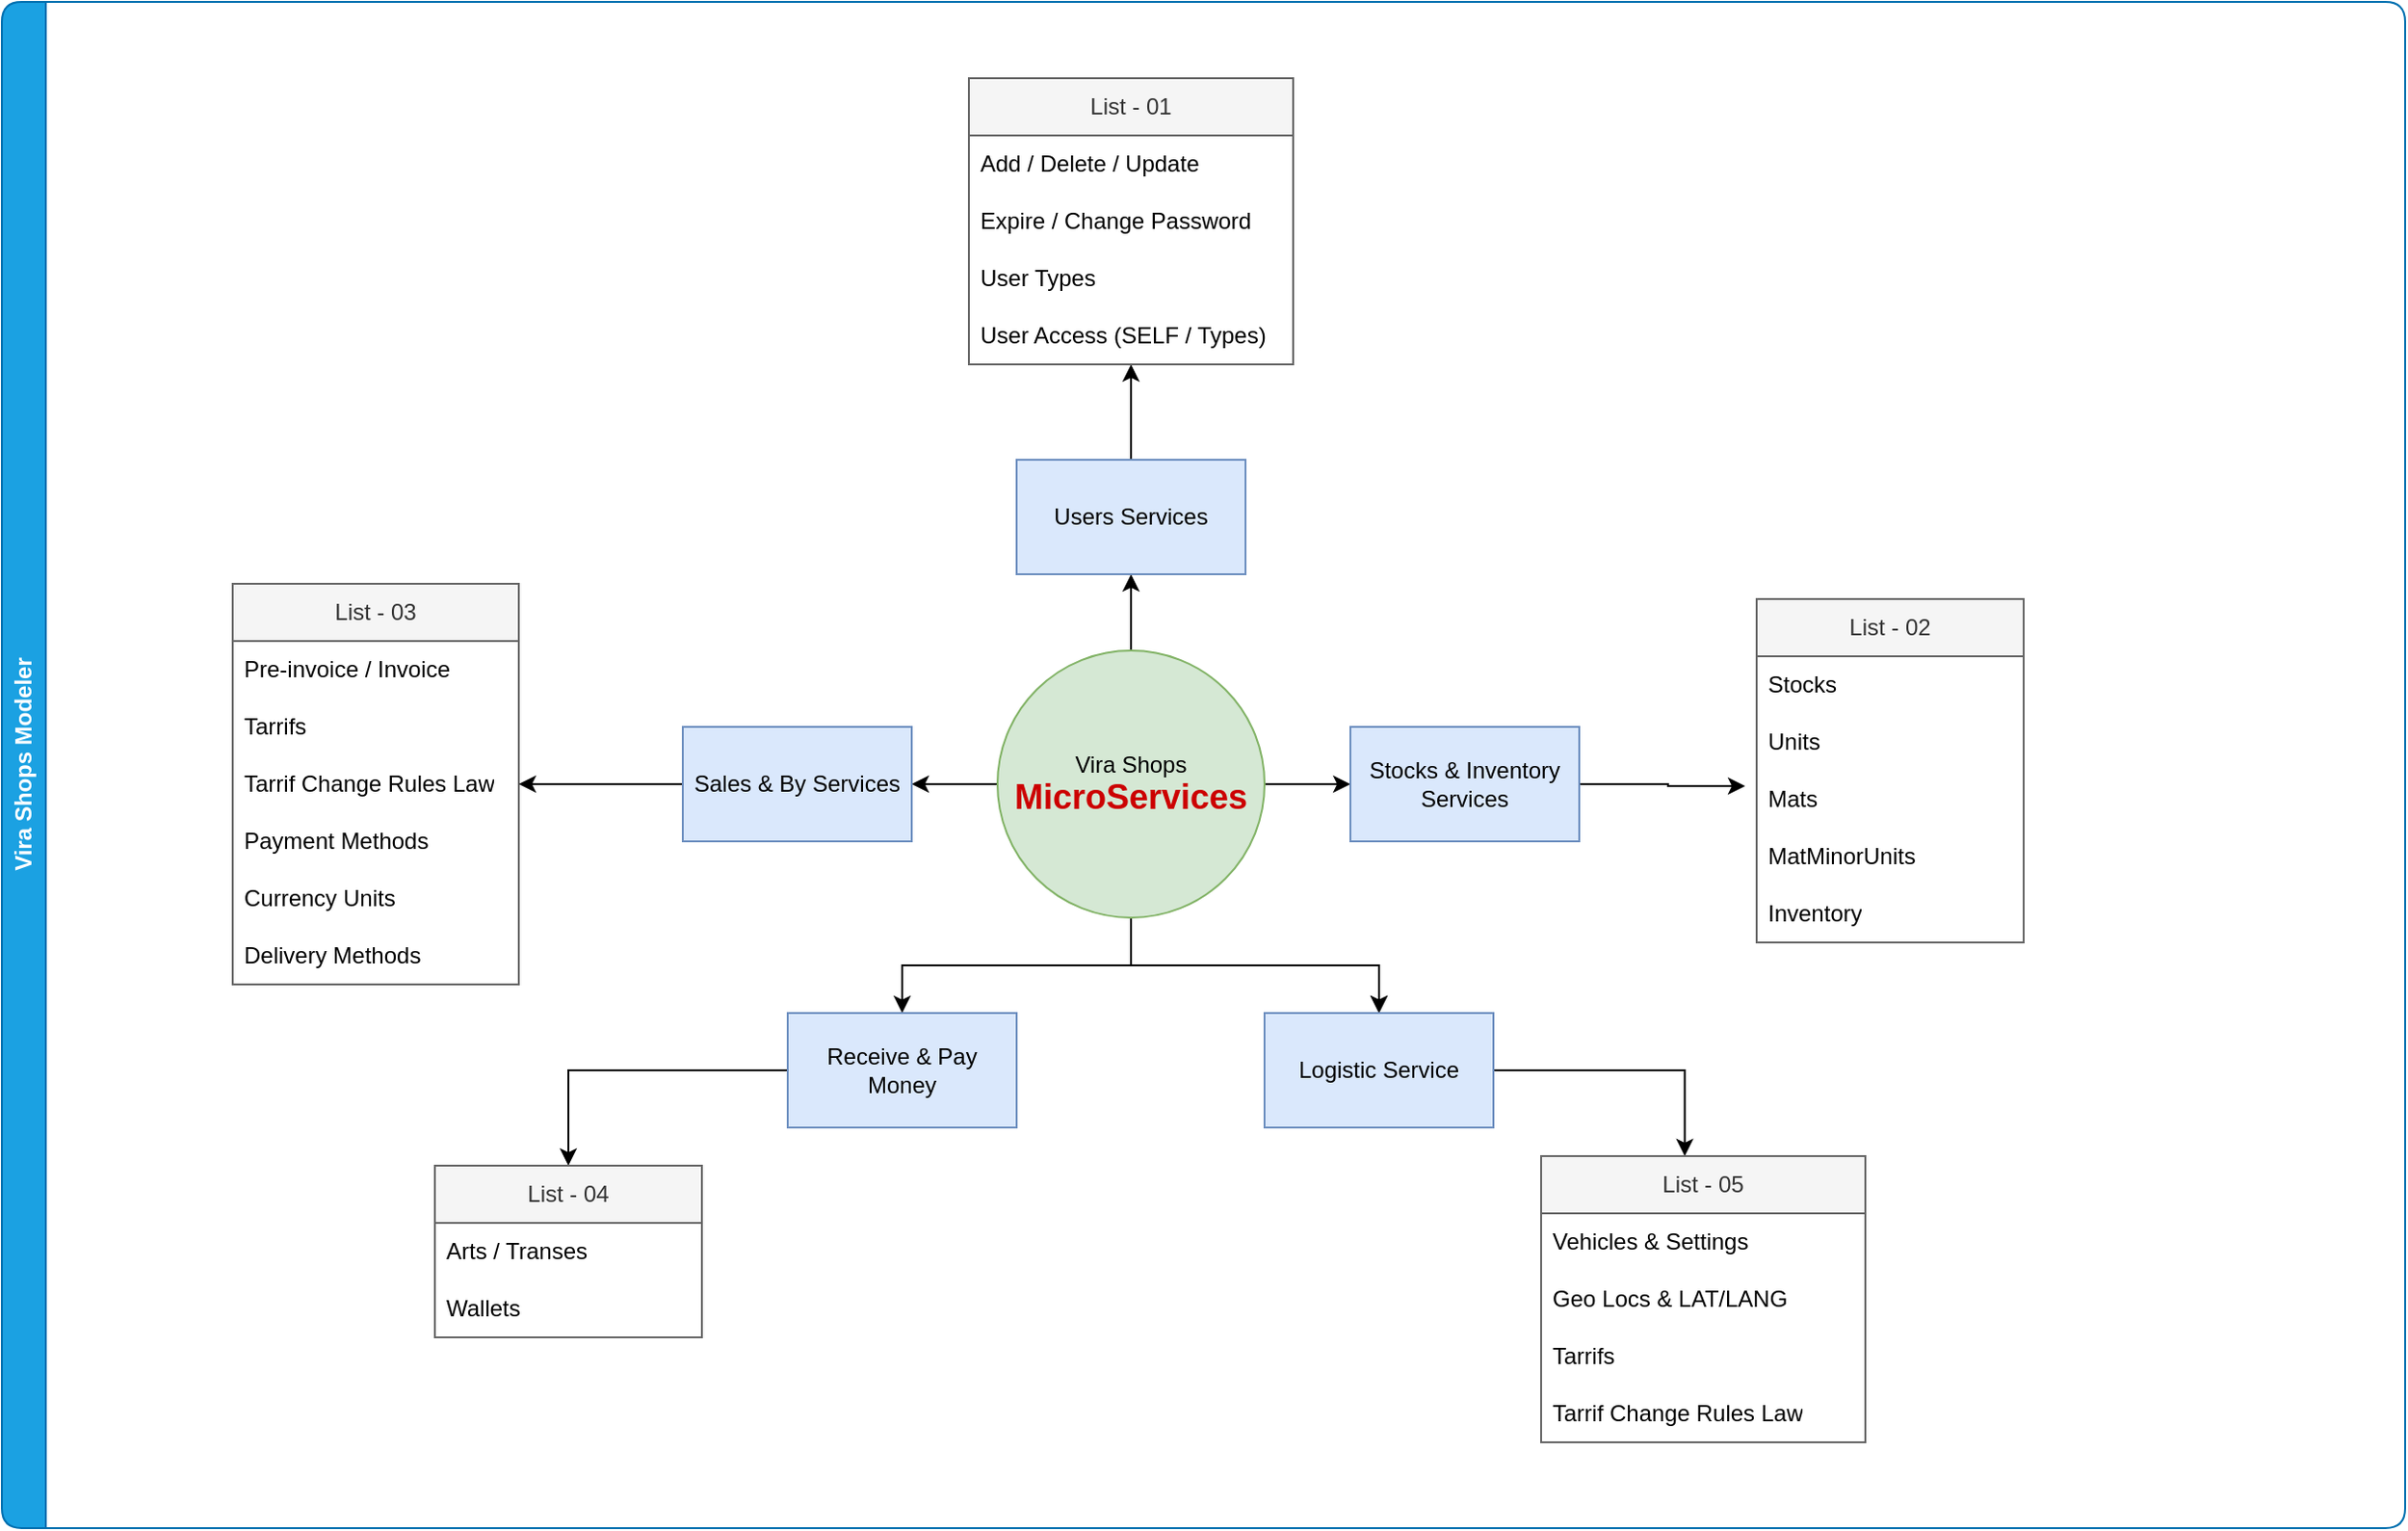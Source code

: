 <mxfile version="21.7.4" type="github">
  <diagram name="Page-1" id="nwzUWgBaMD1S-PIcgMs_">
    <mxGraphModel dx="7544" dy="4888" grid="1" gridSize="10" guides="1" tooltips="1" connect="1" arrows="1" fold="1" page="1" pageScale="1" pageWidth="1169" pageHeight="827" math="0" shadow="0">
      <root>
        <mxCell id="0" />
        <mxCell id="1" parent="0" />
        <mxCell id="Ln6C03SRQDHn4zueIUIS-55" value="Vira Shops Modeler" style="swimlane;horizontal=0;whiteSpace=wrap;html=1;fillColor=#1ba1e2;fontColor=#ffffff;strokeColor=#006EAF;swimlaneLine=1;shadow=0;rounded=1;gradientColor=none;swimlaneFillColor=none;" parent="1" vertex="1">
          <mxGeometry x="-4670" y="-3300" width="1260" height="800" as="geometry" />
        </mxCell>
        <mxCell id="Ln6C03SRQDHn4zueIUIS-28" value="List - 03" style="swimlane;fontStyle=0;childLayout=stackLayout;horizontal=1;startSize=30;horizontalStack=0;resizeParent=1;resizeParentMax=0;resizeLast=0;collapsible=1;marginBottom=0;whiteSpace=wrap;html=1;fillColor=#f5f5f5;fontColor=#333333;strokeColor=#666666;" parent="Ln6C03SRQDHn4zueIUIS-55" vertex="1">
          <mxGeometry x="121" y="305" width="150" height="210" as="geometry" />
        </mxCell>
        <mxCell id="Ln6C03SRQDHn4zueIUIS-29" value="Pre-invoice / Invoice" style="text;strokeColor=none;fillColor=none;align=left;verticalAlign=middle;spacingLeft=4;spacingRight=4;overflow=hidden;points=[[0,0.5],[1,0.5]];portConstraint=eastwest;rotatable=0;whiteSpace=wrap;html=1;" parent="Ln6C03SRQDHn4zueIUIS-28" vertex="1">
          <mxGeometry y="30" width="150" height="30" as="geometry" />
        </mxCell>
        <mxCell id="Ln6C03SRQDHn4zueIUIS-31" value="Tarrifs" style="text;strokeColor=none;fillColor=none;align=left;verticalAlign=middle;spacingLeft=4;spacingRight=4;overflow=hidden;points=[[0,0.5],[1,0.5]];portConstraint=eastwest;rotatable=0;whiteSpace=wrap;html=1;" parent="Ln6C03SRQDHn4zueIUIS-28" vertex="1">
          <mxGeometry y="60" width="150" height="30" as="geometry" />
        </mxCell>
        <mxCell id="Ln6C03SRQDHn4zueIUIS-33" value="Tarrif Change Rules Law" style="text;strokeColor=none;fillColor=none;align=left;verticalAlign=middle;spacingLeft=4;spacingRight=4;overflow=hidden;points=[[0,0.5],[1,0.5]];portConstraint=eastwest;rotatable=0;whiteSpace=wrap;html=1;" parent="Ln6C03SRQDHn4zueIUIS-28" vertex="1">
          <mxGeometry y="90" width="150" height="30" as="geometry" />
        </mxCell>
        <mxCell id="Ln6C03SRQDHn4zueIUIS-34" value="Payment Methods" style="text;strokeColor=none;fillColor=none;align=left;verticalAlign=middle;spacingLeft=4;spacingRight=4;overflow=hidden;points=[[0,0.5],[1,0.5]];portConstraint=eastwest;rotatable=0;whiteSpace=wrap;html=1;" parent="Ln6C03SRQDHn4zueIUIS-28" vertex="1">
          <mxGeometry y="120" width="150" height="30" as="geometry" />
        </mxCell>
        <mxCell id="Ln6C03SRQDHn4zueIUIS-35" value="Currency Units" style="text;strokeColor=none;fillColor=none;align=left;verticalAlign=middle;spacingLeft=4;spacingRight=4;overflow=hidden;points=[[0,0.5],[1,0.5]];portConstraint=eastwest;rotatable=0;whiteSpace=wrap;html=1;" parent="Ln6C03SRQDHn4zueIUIS-28" vertex="1">
          <mxGeometry y="150" width="150" height="30" as="geometry" />
        </mxCell>
        <mxCell id="Ln6C03SRQDHn4zueIUIS-36" value="Delivery Methods" style="text;strokeColor=none;fillColor=none;align=left;verticalAlign=middle;spacingLeft=4;spacingRight=4;overflow=hidden;points=[[0,0.5],[1,0.5]];portConstraint=eastwest;rotatable=0;whiteSpace=wrap;html=1;" parent="Ln6C03SRQDHn4zueIUIS-28" vertex="1">
          <mxGeometry y="180" width="150" height="30" as="geometry" />
        </mxCell>
        <mxCell id="Ln6C03SRQDHn4zueIUIS-21" value="List - 02" style="swimlane;fontStyle=0;childLayout=stackLayout;horizontal=1;startSize=30;horizontalStack=0;resizeParent=1;resizeParentMax=0;resizeLast=0;collapsible=1;marginBottom=0;whiteSpace=wrap;html=1;fillColor=#f5f5f5;fontColor=#333333;strokeColor=#666666;" parent="Ln6C03SRQDHn4zueIUIS-55" vertex="1">
          <mxGeometry x="920" y="313" width="140" height="180" as="geometry" />
        </mxCell>
        <mxCell id="Ln6C03SRQDHn4zueIUIS-22" value="Stocks" style="text;strokeColor=none;fillColor=none;align=left;verticalAlign=middle;spacingLeft=4;spacingRight=4;overflow=hidden;points=[[0,0.5],[1,0.5]];portConstraint=eastwest;rotatable=0;whiteSpace=wrap;html=1;" parent="Ln6C03SRQDHn4zueIUIS-21" vertex="1">
          <mxGeometry y="30" width="140" height="30" as="geometry" />
        </mxCell>
        <mxCell id="Ln6C03SRQDHn4zueIUIS-23" value="Units" style="text;strokeColor=none;fillColor=none;align=left;verticalAlign=middle;spacingLeft=4;spacingRight=4;overflow=hidden;points=[[0,0.5],[1,0.5]];portConstraint=eastwest;rotatable=0;whiteSpace=wrap;html=1;" parent="Ln6C03SRQDHn4zueIUIS-21" vertex="1">
          <mxGeometry y="60" width="140" height="30" as="geometry" />
        </mxCell>
        <mxCell id="Ln6C03SRQDHn4zueIUIS-24" value="Mats" style="text;strokeColor=none;fillColor=none;align=left;verticalAlign=middle;spacingLeft=4;spacingRight=4;overflow=hidden;points=[[0,0.5],[1,0.5]];portConstraint=eastwest;rotatable=0;whiteSpace=wrap;html=1;" parent="Ln6C03SRQDHn4zueIUIS-21" vertex="1">
          <mxGeometry y="90" width="140" height="30" as="geometry" />
        </mxCell>
        <mxCell id="Ln6C03SRQDHn4zueIUIS-26" value="MatMinorUnits" style="text;strokeColor=none;fillColor=none;align=left;verticalAlign=middle;spacingLeft=4;spacingRight=4;overflow=hidden;points=[[0,0.5],[1,0.5]];portConstraint=eastwest;rotatable=0;whiteSpace=wrap;html=1;" parent="Ln6C03SRQDHn4zueIUIS-21" vertex="1">
          <mxGeometry y="120" width="140" height="30" as="geometry" />
        </mxCell>
        <mxCell id="Ln6C03SRQDHn4zueIUIS-27" value="Inventory" style="text;strokeColor=none;fillColor=none;align=left;verticalAlign=middle;spacingLeft=4;spacingRight=4;overflow=hidden;points=[[0,0.5],[1,0.5]];portConstraint=eastwest;rotatable=0;whiteSpace=wrap;html=1;" parent="Ln6C03SRQDHn4zueIUIS-21" vertex="1">
          <mxGeometry y="150" width="140" height="30" as="geometry" />
        </mxCell>
        <mxCell id="Ln6C03SRQDHn4zueIUIS-3" value="" style="edgeStyle=orthogonalEdgeStyle;rounded=0;orthogonalLoop=1;jettySize=auto;html=1;" parent="1" source="Ln6C03SRQDHn4zueIUIS-1" target="Ln6C03SRQDHn4zueIUIS-2" edge="1">
          <mxGeometry relative="1" as="geometry" />
        </mxCell>
        <mxCell id="Ln6C03SRQDHn4zueIUIS-5" value="" style="edgeStyle=orthogonalEdgeStyle;rounded=0;orthogonalLoop=1;jettySize=auto;html=1;" parent="1" source="Ln6C03SRQDHn4zueIUIS-1" target="Ln6C03SRQDHn4zueIUIS-4" edge="1">
          <mxGeometry relative="1" as="geometry" />
        </mxCell>
        <mxCell id="Ln6C03SRQDHn4zueIUIS-9" value="" style="edgeStyle=orthogonalEdgeStyle;rounded=0;orthogonalLoop=1;jettySize=auto;html=1;" parent="1" source="Ln6C03SRQDHn4zueIUIS-1" target="Ln6C03SRQDHn4zueIUIS-8" edge="1">
          <mxGeometry relative="1" as="geometry" />
        </mxCell>
        <mxCell id="Ln6C03SRQDHn4zueIUIS-38" style="edgeStyle=orthogonalEdgeStyle;rounded=0;orthogonalLoop=1;jettySize=auto;html=1;entryX=1;entryY=0.5;entryDx=0;entryDy=0;" parent="1" source="Ln6C03SRQDHn4zueIUIS-1" target="Ln6C03SRQDHn4zueIUIS-6" edge="1">
          <mxGeometry relative="1" as="geometry" />
        </mxCell>
        <mxCell id="Ln6C03SRQDHn4zueIUIS-41" value="" style="edgeStyle=orthogonalEdgeStyle;rounded=0;orthogonalLoop=1;jettySize=auto;html=1;" parent="1" source="Ln6C03SRQDHn4zueIUIS-1" target="Ln6C03SRQDHn4zueIUIS-8" edge="1">
          <mxGeometry relative="1" as="geometry" />
        </mxCell>
        <mxCell id="Ln6C03SRQDHn4zueIUIS-43" style="edgeStyle=orthogonalEdgeStyle;rounded=0;orthogonalLoop=1;jettySize=auto;html=1;entryX=0.5;entryY=0;entryDx=0;entryDy=0;" parent="1" source="Ln6C03SRQDHn4zueIUIS-1" target="Ln6C03SRQDHn4zueIUIS-42" edge="1">
          <mxGeometry relative="1" as="geometry" />
        </mxCell>
        <mxCell id="Ln6C03SRQDHn4zueIUIS-1" value="Vira Shops&lt;br&gt;&lt;font color=&quot;#cc0000&quot; style=&quot;font-size: 18px;&quot;&gt;&lt;b&gt;MicroServices&lt;/b&gt;&lt;/font&gt;" style="ellipse;whiteSpace=wrap;html=1;aspect=fixed;fillColor=#d5e8d4;strokeColor=#82b366;" parent="1" vertex="1">
          <mxGeometry x="-4148" y="-2960" width="140" height="140" as="geometry" />
        </mxCell>
        <mxCell id="Ln6C03SRQDHn4zueIUIS-25" style="edgeStyle=orthogonalEdgeStyle;rounded=0;orthogonalLoop=1;jettySize=auto;html=1;entryX=-0.043;entryY=0.267;entryDx=0;entryDy=0;entryPerimeter=0;" parent="1" source="Ln6C03SRQDHn4zueIUIS-2" target="Ln6C03SRQDHn4zueIUIS-24" edge="1">
          <mxGeometry relative="1" as="geometry" />
        </mxCell>
        <mxCell id="Ln6C03SRQDHn4zueIUIS-2" value="Stocks &amp;amp; Inventory Services" style="whiteSpace=wrap;html=1;fillColor=#dae8fc;strokeColor=#6c8ebf;" parent="1" vertex="1">
          <mxGeometry x="-3963" y="-2920" width="120" height="60" as="geometry" />
        </mxCell>
        <mxCell id="Ln6C03SRQDHn4zueIUIS-11" value="" style="edgeStyle=orthogonalEdgeStyle;rounded=0;orthogonalLoop=1;jettySize=auto;html=1;" parent="1" source="Ln6C03SRQDHn4zueIUIS-4" target="Ln6C03SRQDHn4zueIUIS-12" edge="1">
          <mxGeometry relative="1" as="geometry">
            <mxPoint x="-3967.96" y="-3100" as="targetPoint" />
          </mxGeometry>
        </mxCell>
        <mxCell id="Ln6C03SRQDHn4zueIUIS-4" value="Users Services" style="whiteSpace=wrap;html=1;fillColor=#dae8fc;strokeColor=#6c8ebf;" parent="1" vertex="1">
          <mxGeometry x="-4138" y="-3060" width="120" height="60" as="geometry" />
        </mxCell>
        <mxCell id="Ln6C03SRQDHn4zueIUIS-39" style="edgeStyle=orthogonalEdgeStyle;rounded=0;orthogonalLoop=1;jettySize=auto;html=1;entryX=1;entryY=0.5;entryDx=0;entryDy=0;" parent="1" source="Ln6C03SRQDHn4zueIUIS-6" target="Ln6C03SRQDHn4zueIUIS-33" edge="1">
          <mxGeometry relative="1" as="geometry">
            <mxPoint x="-4373" y="-2890" as="targetPoint" />
          </mxGeometry>
        </mxCell>
        <mxCell id="Ln6C03SRQDHn4zueIUIS-6" value="Sales &amp;amp; By Services" style="whiteSpace=wrap;html=1;fillColor=#dae8fc;strokeColor=#6c8ebf;" parent="1" vertex="1">
          <mxGeometry x="-4313" y="-2920" width="120" height="60" as="geometry" />
        </mxCell>
        <mxCell id="Ln6C03SRQDHn4zueIUIS-53" style="edgeStyle=orthogonalEdgeStyle;rounded=0;orthogonalLoop=1;jettySize=auto;html=1;entryX=0.443;entryY=0;entryDx=0;entryDy=0;entryPerimeter=0;" parent="1" source="Ln6C03SRQDHn4zueIUIS-8" target="Ln6C03SRQDHn4zueIUIS-49" edge="1">
          <mxGeometry relative="1" as="geometry" />
        </mxCell>
        <mxCell id="Ln6C03SRQDHn4zueIUIS-8" value="Logistic Service" style="whiteSpace=wrap;html=1;fillColor=#dae8fc;strokeColor=#6c8ebf;" parent="1" vertex="1">
          <mxGeometry x="-4008" y="-2770" width="120" height="60" as="geometry" />
        </mxCell>
        <mxCell id="Ln6C03SRQDHn4zueIUIS-12" value="List - 01" style="swimlane;fontStyle=0;childLayout=stackLayout;horizontal=1;startSize=30;horizontalStack=0;resizeParent=1;resizeParentMax=0;resizeLast=0;collapsible=1;marginBottom=0;whiteSpace=wrap;html=1;fillColor=#f5f5f5;strokeColor=#666666;fontColor=#333333;" parent="1" vertex="1">
          <mxGeometry x="-4163" y="-3260" width="170" height="150" as="geometry" />
        </mxCell>
        <mxCell id="Ln6C03SRQDHn4zueIUIS-13" value="Add / Delete / Update" style="text;strokeColor=none;fillColor=none;align=left;verticalAlign=middle;spacingLeft=4;spacingRight=4;overflow=hidden;points=[[0,0.5],[1,0.5]];portConstraint=eastwest;rotatable=0;whiteSpace=wrap;html=1;" parent="Ln6C03SRQDHn4zueIUIS-12" vertex="1">
          <mxGeometry y="30" width="170" height="30" as="geometry" />
        </mxCell>
        <mxCell id="Ln6C03SRQDHn4zueIUIS-14" value="Expire / Change Password" style="text;strokeColor=none;fillColor=none;align=left;verticalAlign=middle;spacingLeft=4;spacingRight=4;overflow=hidden;points=[[0,0.5],[1,0.5]];portConstraint=eastwest;rotatable=0;whiteSpace=wrap;html=1;" parent="Ln6C03SRQDHn4zueIUIS-12" vertex="1">
          <mxGeometry y="60" width="170" height="30" as="geometry" />
        </mxCell>
        <mxCell id="Ln6C03SRQDHn4zueIUIS-15" value="User Types" style="text;strokeColor=none;fillColor=none;align=left;verticalAlign=middle;spacingLeft=4;spacingRight=4;overflow=hidden;points=[[0,0.5],[1,0.5]];portConstraint=eastwest;rotatable=0;whiteSpace=wrap;html=1;" parent="Ln6C03SRQDHn4zueIUIS-12" vertex="1">
          <mxGeometry y="90" width="170" height="30" as="geometry" />
        </mxCell>
        <mxCell id="Ln6C03SRQDHn4zueIUIS-17" value="User Access (SELF / Types)" style="text;strokeColor=none;fillColor=none;align=left;verticalAlign=middle;spacingLeft=4;spacingRight=4;overflow=hidden;points=[[0,0.5],[1,0.5]];portConstraint=eastwest;rotatable=0;whiteSpace=wrap;html=1;" parent="Ln6C03SRQDHn4zueIUIS-12" vertex="1">
          <mxGeometry y="120" width="170" height="30" as="geometry" />
        </mxCell>
        <mxCell id="Ln6C03SRQDHn4zueIUIS-48" style="edgeStyle=orthogonalEdgeStyle;rounded=0;orthogonalLoop=1;jettySize=auto;html=1;entryX=0.5;entryY=0;entryDx=0;entryDy=0;" parent="1" source="Ln6C03SRQDHn4zueIUIS-42" target="Ln6C03SRQDHn4zueIUIS-44" edge="1">
          <mxGeometry relative="1" as="geometry" />
        </mxCell>
        <mxCell id="Ln6C03SRQDHn4zueIUIS-42" value="Receive &amp;amp; Pay Money" style="whiteSpace=wrap;html=1;fillColor=#dae8fc;strokeColor=#6c8ebf;" parent="1" vertex="1">
          <mxGeometry x="-4258" y="-2770" width="120" height="60" as="geometry" />
        </mxCell>
        <mxCell id="Ln6C03SRQDHn4zueIUIS-44" value="List - 04" style="swimlane;fontStyle=0;childLayout=stackLayout;horizontal=1;startSize=30;horizontalStack=0;resizeParent=1;resizeParentMax=0;resizeLast=0;collapsible=1;marginBottom=0;whiteSpace=wrap;html=1;fillColor=#f5f5f5;fontColor=#333333;strokeColor=#666666;" parent="1" vertex="1">
          <mxGeometry x="-4443" y="-2690" width="140" height="90" as="geometry" />
        </mxCell>
        <mxCell id="Ln6C03SRQDHn4zueIUIS-45" value="Arts / Transes" style="text;strokeColor=none;fillColor=none;align=left;verticalAlign=middle;spacingLeft=4;spacingRight=4;overflow=hidden;points=[[0,0.5],[1,0.5]];portConstraint=eastwest;rotatable=0;whiteSpace=wrap;html=1;" parent="Ln6C03SRQDHn4zueIUIS-44" vertex="1">
          <mxGeometry y="30" width="140" height="30" as="geometry" />
        </mxCell>
        <mxCell id="Ln6C03SRQDHn4zueIUIS-46" value="Wallets" style="text;strokeColor=none;fillColor=none;align=left;verticalAlign=middle;spacingLeft=4;spacingRight=4;overflow=hidden;points=[[0,0.5],[1,0.5]];portConstraint=eastwest;rotatable=0;whiteSpace=wrap;html=1;" parent="Ln6C03SRQDHn4zueIUIS-44" vertex="1">
          <mxGeometry y="60" width="140" height="30" as="geometry" />
        </mxCell>
        <mxCell id="Ln6C03SRQDHn4zueIUIS-49" value="List - 05" style="swimlane;fontStyle=0;childLayout=stackLayout;horizontal=1;startSize=30;horizontalStack=0;resizeParent=1;resizeParentMax=0;resizeLast=0;collapsible=1;marginBottom=0;whiteSpace=wrap;html=1;fillColor=#f5f5f5;fontColor=#333333;strokeColor=#666666;" parent="1" vertex="1">
          <mxGeometry x="-3863" y="-2695" width="170" height="150" as="geometry" />
        </mxCell>
        <mxCell id="Ln6C03SRQDHn4zueIUIS-50" value="Vehicles &amp;amp; Settings" style="text;strokeColor=none;fillColor=none;align=left;verticalAlign=middle;spacingLeft=4;spacingRight=4;overflow=hidden;points=[[0,0.5],[1,0.5]];portConstraint=eastwest;rotatable=0;whiteSpace=wrap;html=1;" parent="Ln6C03SRQDHn4zueIUIS-49" vertex="1">
          <mxGeometry y="30" width="170" height="30" as="geometry" />
        </mxCell>
        <mxCell id="Ln6C03SRQDHn4zueIUIS-51" value="Geo Locs &amp;amp; LAT/LANG" style="text;strokeColor=none;fillColor=none;align=left;verticalAlign=middle;spacingLeft=4;spacingRight=4;overflow=hidden;points=[[0,0.5],[1,0.5]];portConstraint=eastwest;rotatable=0;whiteSpace=wrap;html=1;" parent="Ln6C03SRQDHn4zueIUIS-49" vertex="1">
          <mxGeometry y="60" width="170" height="30" as="geometry" />
        </mxCell>
        <mxCell id="Ln6C03SRQDHn4zueIUIS-52" value="Tarrifs" style="text;strokeColor=none;fillColor=none;align=left;verticalAlign=middle;spacingLeft=4;spacingRight=4;overflow=hidden;points=[[0,0.5],[1,0.5]];portConstraint=eastwest;rotatable=0;whiteSpace=wrap;html=1;" parent="Ln6C03SRQDHn4zueIUIS-49" vertex="1">
          <mxGeometry y="90" width="170" height="30" as="geometry" />
        </mxCell>
        <mxCell id="Ln6C03SRQDHn4zueIUIS-54" value="Tarrif Change Rules Law" style="text;strokeColor=none;fillColor=none;align=left;verticalAlign=middle;spacingLeft=4;spacingRight=4;overflow=hidden;points=[[0,0.5],[1,0.5]];portConstraint=eastwest;rotatable=0;whiteSpace=wrap;html=1;" parent="Ln6C03SRQDHn4zueIUIS-49" vertex="1">
          <mxGeometry y="120" width="170" height="30" as="geometry" />
        </mxCell>
      </root>
    </mxGraphModel>
  </diagram>
</mxfile>
